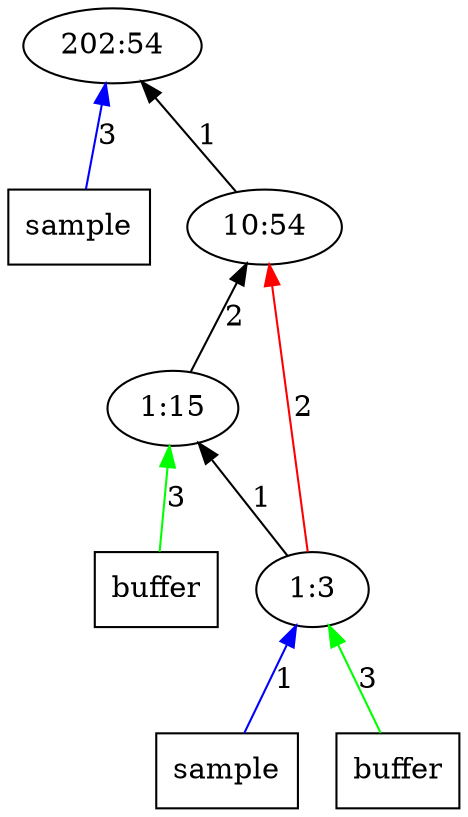 digraph Tree{
	rankdir="BT"
	x11 -> 1 [label = "3", color = "blue"];
	x11 [label = "sample", shape = "box"];
	1 [label = "202:54"];
	2 -> 1 [label = "1", color = "black"];
	2 [label = "10:54"];
	x32 -> 3 [label = "3", color = "green"];
	x32 [label = "buffer", shape = "box"];
	3 -> 2 [label = "2", color = "black"];
	3 [label = "1:15"];
	4 -> 2 [label = "2", color = "red"];
	4 -> 3 [label = "1", color = "black"];
	x41 -> 4 [label = "1", color = "blue"];
	x41 [label = "sample", shape = "box"];
	x42 -> 4 [label = "3", color = "green"];
	x42 [label = "buffer", shape = "box"];
	4 [label = "1:3"];
}

